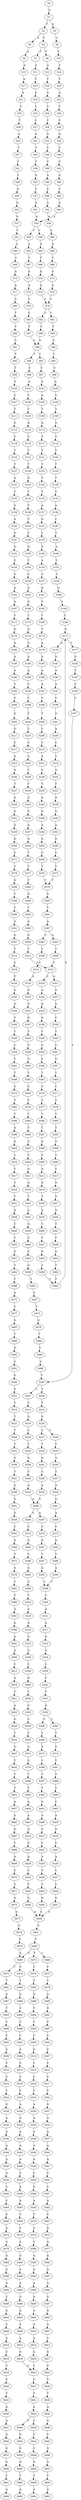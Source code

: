 strict digraph  {
	S0 -> S1 [ label = G ];
	S1 -> S2 [ label = T ];
	S1 -> S3 [ label = A ];
	S2 -> S4 [ label = C ];
	S2 -> S5 [ label = A ];
	S3 -> S6 [ label = C ];
	S4 -> S7 [ label = C ];
	S4 -> S8 [ label = T ];
	S5 -> S9 [ label = A ];
	S6 -> S10 [ label = T ];
	S7 -> S11 [ label = C ];
	S8 -> S12 [ label = A ];
	S9 -> S13 [ label = A ];
	S10 -> S14 [ label = T ];
	S11 -> S15 [ label = T ];
	S12 -> S16 [ label = T ];
	S13 -> S17 [ label = A ];
	S14 -> S18 [ label = T ];
	S15 -> S19 [ label = C ];
	S16 -> S20 [ label = A ];
	S17 -> S21 [ label = A ];
	S18 -> S22 [ label = A ];
	S19 -> S23 [ label = C ];
	S20 -> S24 [ label = C ];
	S21 -> S25 [ label = C ];
	S22 -> S26 [ label = T ];
	S23 -> S27 [ label = C ];
	S24 -> S28 [ label = C ];
	S25 -> S29 [ label = T ];
	S26 -> S30 [ label = C ];
	S27 -> S31 [ label = A ];
	S28 -> S32 [ label = A ];
	S29 -> S33 [ label = A ];
	S30 -> S34 [ label = A ];
	S31 -> S35 [ label = T ];
	S32 -> S36 [ label = C ];
	S33 -> S37 [ label = T ];
	S34 -> S38 [ label = T ];
	S35 -> S39 [ label = T ];
	S36 -> S40 [ label = T ];
	S37 -> S41 [ label = T ];
	S38 -> S42 [ label = T ];
	S39 -> S43 [ label = G ];
	S40 -> S44 [ label = G ];
	S41 -> S45 [ label = T ];
	S42 -> S46 [ label = G ];
	S43 -> S47 [ label = T ];
	S44 -> S48 [ label = C ];
	S45 -> S49 [ label = A ];
	S46 -> S50 [ label = T ];
	S47 -> S51 [ label = A ];
	S48 -> S52 [ label = A ];
	S49 -> S53 [ label = G ];
	S50 -> S54 [ label = A ];
	S51 -> S55 [ label = A ];
	S52 -> S56 [ label = A ];
	S53 -> S57 [ label = G ];
	S54 -> S55 [ label = A ];
	S55 -> S58 [ label = C ];
	S55 -> S59 [ label = T ];
	S56 -> S60 [ label = C ];
	S57 -> S61 [ label = T ];
	S58 -> S62 [ label = A ];
	S59 -> S63 [ label = A ];
	S60 -> S64 [ label = A ];
	S61 -> S65 [ label = A ];
	S62 -> S66 [ label = T ];
	S63 -> S67 [ label = T ];
	S64 -> S68 [ label = T ];
	S65 -> S69 [ label = C ];
	S66 -> S70 [ label = G ];
	S67 -> S71 [ label = G ];
	S68 -> S72 [ label = G ];
	S69 -> S73 [ label = A ];
	S70 -> S74 [ label = A ];
	S71 -> S75 [ label = A ];
	S72 -> S76 [ label = A ];
	S73 -> S77 [ label = A ];
	S74 -> S78 [ label = C ];
	S75 -> S79 [ label = C ];
	S76 -> S78 [ label = C ];
	S77 -> S80 [ label = C ];
	S78 -> S81 [ label = T ];
	S78 -> S82 [ label = C ];
	S79 -> S83 [ label = C ];
	S80 -> S84 [ label = T ];
	S81 -> S85 [ label = T ];
	S82 -> S86 [ label = T ];
	S83 -> S87 [ label = T ];
	S84 -> S88 [ label = T ];
	S85 -> S89 [ label = C ];
	S86 -> S90 [ label = G ];
	S87 -> S90 [ label = G ];
	S88 -> S91 [ label = C ];
	S89 -> S92 [ label = T ];
	S90 -> S93 [ label = T ];
	S90 -> S94 [ label = C ];
	S91 -> S95 [ label = T ];
	S92 -> S96 [ label = C ];
	S93 -> S97 [ label = C ];
	S94 -> S98 [ label = C ];
	S95 -> S99 [ label = T ];
	S96 -> S100 [ label = A ];
	S97 -> S101 [ label = A ];
	S98 -> S102 [ label = A ];
	S99 -> S103 [ label = T ];
	S100 -> S104 [ label = T ];
	S101 -> S105 [ label = A ];
	S102 -> S106 [ label = T ];
	S103 -> S107 [ label = C ];
	S104 -> S108 [ label = T ];
	S105 -> S109 [ label = T ];
	S106 -> S110 [ label = T ];
	S107 -> S111 [ label = T ];
	S108 -> S112 [ label = G ];
	S109 -> S113 [ label = A ];
	S110 -> S114 [ label = A ];
	S111 -> S115 [ label = G ];
	S112 -> S116 [ label = T ];
	S113 -> S117 [ label = T ];
	S114 -> S118 [ label = C ];
	S115 -> S119 [ label = T ];
	S116 -> S120 [ label = T ];
	S117 -> S121 [ label = T ];
	S118 -> S122 [ label = T ];
	S119 -> S123 [ label = T ];
	S120 -> S124 [ label = T ];
	S121 -> S125 [ label = T ];
	S122 -> S126 [ label = T ];
	S123 -> S127 [ label = T ];
	S124 -> S128 [ label = T ];
	S125 -> S129 [ label = C ];
	S126 -> S130 [ label = G ];
	S127 -> S131 [ label = A ];
	S128 -> S132 [ label = T ];
	S129 -> S133 [ label = T ];
	S130 -> S134 [ label = T ];
	S131 -> S135 [ label = T ];
	S132 -> S136 [ label = A ];
	S133 -> S137 [ label = A ];
	S134 -> S138 [ label = T ];
	S135 -> S139 [ label = G ];
	S136 -> S140 [ label = C ];
	S137 -> S141 [ label = G ];
	S138 -> S142 [ label = T ];
	S139 -> S143 [ label = A ];
	S140 -> S144 [ label = T ];
	S141 -> S145 [ label = T ];
	S142 -> S146 [ label = T ];
	S143 -> S147 [ label = G ];
	S144 -> S148 [ label = A ];
	S145 -> S149 [ label = G ];
	S146 -> S150 [ label = G ];
	S147 -> S151 [ label = A ];
	S148 -> S152 [ label = T ];
	S149 -> S153 [ label = A ];
	S150 -> S154 [ label = T ];
	S151 -> S155 [ label = C ];
	S152 -> S156 [ label = C ];
	S153 -> S157 [ label = C ];
	S154 -> S158 [ label = C ];
	S155 -> S159 [ label = G ];
	S156 -> S160 [ label = G ];
	S157 -> S161 [ label = G ];
	S158 -> S162 [ label = G ];
	S159 -> S163 [ label = A ];
	S160 -> S164 [ label = T ];
	S161 -> S165 [ label = T ];
	S162 -> S166 [ label = G ];
	S163 -> S167 [ label = A ];
	S164 -> S168 [ label = T ];
	S165 -> S169 [ label = T ];
	S166 -> S170 [ label = T ];
	S167 -> S171 [ label = T ];
	S168 -> S172 [ label = G ];
	S169 -> S173 [ label = T ];
	S170 -> S174 [ label = G ];
	S171 -> S175 [ label = G ];
	S172 -> S176 [ label = A ];
	S172 -> S177 [ label = T ];
	S173 -> S178 [ label = A ];
	S174 -> S179 [ label = A ];
	S175 -> S180 [ label = A ];
	S176 -> S181 [ label = A ];
	S177 -> S182 [ label = G ];
	S178 -> S183 [ label = A ];
	S179 -> S184 [ label = A ];
	S180 -> S185 [ label = A ];
	S181 -> S186 [ label = A ];
	S182 -> S187 [ label = T ];
	S183 -> S188 [ label = A ];
	S184 -> S189 [ label = A ];
	S185 -> S190 [ label = A ];
	S186 -> S191 [ label = A ];
	S187 -> S192 [ label = C ];
	S188 -> S193 [ label = A ];
	S189 -> S194 [ label = C ];
	S190 -> S195 [ label = T ];
	S191 -> S196 [ label = C ];
	S192 -> S197 [ label = C ];
	S193 -> S198 [ label = C ];
	S194 -> S199 [ label = C ];
	S195 -> S200 [ label = C ];
	S196 -> S201 [ label = G ];
	S197 -> S202 [ label = T ];
	S198 -> S203 [ label = T ];
	S199 -> S204 [ label = T ];
	S200 -> S205 [ label = G ];
	S201 -> S206 [ label = A ];
	S202 -> S207 [ label = C ];
	S202 -> S208 [ label = T ];
	S203 -> S209 [ label = C ];
	S204 -> S210 [ label = T ];
	S205 -> S211 [ label = G ];
	S206 -> S212 [ label = C ];
	S207 -> S213 [ label = T ];
	S208 -> S214 [ label = T ];
	S209 -> S215 [ label = C ];
	S210 -> S216 [ label = C ];
	S211 -> S217 [ label = C ];
	S212 -> S218 [ label = T ];
	S213 -> S219 [ label = G ];
	S214 -> S220 [ label = G ];
	S215 -> S221 [ label = A ];
	S216 -> S222 [ label = A ];
	S217 -> S223 [ label = A ];
	S218 -> S224 [ label = A ];
	S219 -> S225 [ label = C ];
	S220 -> S226 [ label = T ];
	S220 -> S227 [ label = C ];
	S221 -> S228 [ label = C ];
	S222 -> S229 [ label = T ];
	S223 -> S230 [ label = A ];
	S224 -> S231 [ label = T ];
	S225 -> S232 [ label = T ];
	S226 -> S233 [ label = T ];
	S227 -> S234 [ label = T ];
	S228 -> S235 [ label = T ];
	S229 -> S236 [ label = T ];
	S230 -> S237 [ label = T ];
	S231 -> S238 [ label = A ];
	S232 -> S239 [ label = A ];
	S233 -> S240 [ label = A ];
	S234 -> S241 [ label = A ];
	S235 -> S242 [ label = A ];
	S236 -> S243 [ label = G ];
	S237 -> S244 [ label = A ];
	S238 -> S245 [ label = G ];
	S239 -> S246 [ label = C ];
	S240 -> S247 [ label = T ];
	S241 -> S248 [ label = C ];
	S242 -> S249 [ label = G ];
	S243 -> S250 [ label = G ];
	S244 -> S251 [ label = G ];
	S245 -> S252 [ label = A ];
	S246 -> S253 [ label = A ];
	S247 -> S254 [ label = A ];
	S248 -> S255 [ label = A ];
	S249 -> S256 [ label = A ];
	S250 -> S257 [ label = A ];
	S251 -> S258 [ label = A ];
	S252 -> S259 [ label = G ];
	S253 -> S260 [ label = G ];
	S254 -> S261 [ label = G ];
	S255 -> S260 [ label = G ];
	S256 -> S262 [ label = G ];
	S257 -> S263 [ label = G ];
	S258 -> S264 [ label = G ];
	S259 -> S265 [ label = C ];
	S260 -> S266 [ label = G ];
	S260 -> S267 [ label = A ];
	S261 -> S268 [ label = A ];
	S262 -> S269 [ label = C ];
	S263 -> S270 [ label = T ];
	S264 -> S271 [ label = C ];
	S265 -> S272 [ label = T ];
	S266 -> S273 [ label = C ];
	S267 -> S274 [ label = C ];
	S268 -> S275 [ label = C ];
	S269 -> S276 [ label = T ];
	S270 -> S277 [ label = T ];
	S271 -> S278 [ label = C ];
	S272 -> S279 [ label = T ];
	S273 -> S280 [ label = G ];
	S274 -> S281 [ label = G ];
	S275 -> S282 [ label = G ];
	S276 -> S279 [ label = T ];
	S277 -> S283 [ label = T ];
	S278 -> S284 [ label = G ];
	S279 -> S285 [ label = G ];
	S280 -> S286 [ label = C ];
	S281 -> S287 [ label = T ];
	S282 -> S288 [ label = T ];
	S283 -> S289 [ label = G ];
	S284 -> S290 [ label = T ];
	S285 -> S291 [ label = T ];
	S286 -> S292 [ label = A ];
	S287 -> S293 [ label = A ];
	S288 -> S294 [ label = A ];
	S289 -> S295 [ label = T ];
	S290 -> S296 [ label = T ];
	S291 -> S297 [ label = A ];
	S292 -> S298 [ label = C ];
	S293 -> S299 [ label = C ];
	S294 -> S299 [ label = C ];
	S295 -> S300 [ label = A ];
	S296 -> S301 [ label = G ];
	S297 -> S302 [ label = C ];
	S297 -> S303 [ label = G ];
	S298 -> S304 [ label = T ];
	S299 -> S305 [ label = C ];
	S300 -> S306 [ label = G ];
	S301 -> S307 [ label = G ];
	S302 -> S308 [ label = T ];
	S303 -> S309 [ label = T ];
	S304 -> S310 [ label = A ];
	S305 -> S311 [ label = A ];
	S306 -> S312 [ label = T ];
	S307 -> S313 [ label = T ];
	S308 -> S314 [ label = C ];
	S309 -> S315 [ label = T ];
	S310 -> S316 [ label = A ];
	S311 -> S317 [ label = A ];
	S312 -> S315 [ label = T ];
	S313 -> S318 [ label = C ];
	S314 -> S319 [ label = G ];
	S315 -> S320 [ label = C ];
	S315 -> S321 [ label = G ];
	S316 -> S322 [ label = G ];
	S317 -> S323 [ label = G ];
	S318 -> S324 [ label = T ];
	S319 -> S325 [ label = G ];
	S320 -> S326 [ label = G ];
	S321 -> S327 [ label = G ];
	S322 -> S328 [ label = A ];
	S323 -> S329 [ label = A ];
	S324 -> S330 [ label = G ];
	S325 -> S331 [ label = G ];
	S326 -> S332 [ label = G ];
	S327 -> S333 [ label = G ];
	S328 -> S334 [ label = C ];
	S329 -> S335 [ label = C ];
	S330 -> S336 [ label = G ];
	S331 -> S337 [ label = G ];
	S332 -> S338 [ label = G ];
	S333 -> S339 [ label = C ];
	S334 -> S340 [ label = G ];
	S335 -> S341 [ label = C ];
	S336 -> S342 [ label = T ];
	S337 -> S343 [ label = T ];
	S338 -> S344 [ label = T ];
	S339 -> S345 [ label = T ];
	S340 -> S346 [ label = T ];
	S341 -> S347 [ label = T ];
	S342 -> S348 [ label = T ];
	S343 -> S349 [ label = C ];
	S344 -> S350 [ label = C ];
	S345 -> S351 [ label = C ];
	S346 -> S352 [ label = C ];
	S347 -> S353 [ label = A ];
	S348 -> S354 [ label = C ];
	S349 -> S355 [ label = G ];
	S350 -> S356 [ label = C ];
	S351 -> S357 [ label = G ];
	S352 -> S358 [ label = C ];
	S353 -> S359 [ label = C ];
	S353 -> S360 [ label = T ];
	S354 -> S361 [ label = T ];
	S355 -> S362 [ label = T ];
	S356 -> S363 [ label = T ];
	S357 -> S364 [ label = T ];
	S358 -> S365 [ label = T ];
	S359 -> S366 [ label = T ];
	S360 -> S367 [ label = T ];
	S361 -> S368 [ label = T ];
	S362 -> S369 [ label = C ];
	S363 -> S370 [ label = C ];
	S364 -> S371 [ label = C ];
	S365 -> S372 [ label = A ];
	S366 -> S373 [ label = A ];
	S367 -> S374 [ label = G ];
	S368 -> S375 [ label = G ];
	S369 -> S376 [ label = C ];
	S370 -> S377 [ label = C ];
	S371 -> S378 [ label = T ];
	S372 -> S379 [ label = C ];
	S373 -> S380 [ label = C ];
	S374 -> S381 [ label = T ];
	S375 -> S382 [ label = T ];
	S376 -> S383 [ label = T ];
	S377 -> S384 [ label = T ];
	S378 -> S385 [ label = T ];
	S379 -> S386 [ label = T ];
	S380 -> S387 [ label = T ];
	S381 -> S388 [ label = T ];
	S382 -> S389 [ label = T ];
	S383 -> S390 [ label = T ];
	S384 -> S391 [ label = T ];
	S385 -> S392 [ label = T ];
	S386 -> S393 [ label = T ];
	S387 -> S394 [ label = T ];
	S388 -> S395 [ label = T ];
	S389 -> S396 [ label = A ];
	S390 -> S397 [ label = C ];
	S391 -> S398 [ label = G ];
	S392 -> S399 [ label = G ];
	S393 -> S400 [ label = A ];
	S394 -> S401 [ label = G ];
	S395 -> S402 [ label = C ];
	S396 -> S403 [ label = G ];
	S397 -> S404 [ label = T ];
	S398 -> S405 [ label = T ];
	S399 -> S406 [ label = T ];
	S400 -> S407 [ label = A ];
	S401 -> S408 [ label = A ];
	S402 -> S409 [ label = A ];
	S403 -> S410 [ label = T ];
	S404 -> S411 [ label = G ];
	S405 -> S412 [ label = G ];
	S406 -> S413 [ label = T ];
	S407 -> S414 [ label = G ];
	S408 -> S415 [ label = G ];
	S409 -> S416 [ label = G ];
	S410 -> S417 [ label = T ];
	S411 -> S418 [ label = G ];
	S412 -> S419 [ label = G ];
	S413 -> S420 [ label = G ];
	S414 -> S421 [ label = C ];
	S415 -> S422 [ label = C ];
	S416 -> S423 [ label = C ];
	S417 -> S424 [ label = T ];
	S418 -> S425 [ label = T ];
	S419 -> S426 [ label = T ];
	S420 -> S427 [ label = T ];
	S421 -> S428 [ label = A ];
	S422 -> S429 [ label = A ];
	S423 -> S430 [ label = A ];
	S424 -> S431 [ label = T ];
	S425 -> S432 [ label = A ];
	S426 -> S433 [ label = A ];
	S427 -> S434 [ label = A ];
	S428 -> S435 [ label = C ];
	S429 -> S436 [ label = C ];
	S430 -> S437 [ label = C ];
	S431 -> S438 [ label = A ];
	S432 -> S439 [ label = G ];
	S433 -> S440 [ label = T ];
	S434 -> S441 [ label = T ];
	S435 -> S442 [ label = C ];
	S436 -> S443 [ label = C ];
	S437 -> S444 [ label = C ];
	S438 -> S445 [ label = C ];
	S439 -> S446 [ label = C ];
	S440 -> S447 [ label = C ];
	S441 -> S448 [ label = C ];
	S442 -> S449 [ label = G ];
	S443 -> S450 [ label = G ];
	S444 -> S451 [ label = G ];
	S445 -> S452 [ label = C ];
	S446 -> S453 [ label = G ];
	S447 -> S454 [ label = G ];
	S448 -> S455 [ label = G ];
	S449 -> S456 [ label = A ];
	S450 -> S456 [ label = A ];
	S451 -> S456 [ label = A ];
	S452 -> S457 [ label = G ];
	S453 -> S458 [ label = G ];
	S454 -> S459 [ label = T ];
	S455 -> S460 [ label = T ];
	S456 -> S461 [ label = G ];
	S457 -> S462 [ label = T ];
	S458 -> S463 [ label = T ];
	S459 -> S464 [ label = T ];
	S460 -> S464 [ label = T ];
	S461 -> S465 [ label = T ];
	S462 -> S466 [ label = T ];
	S463 -> S467 [ label = G ];
	S464 -> S172 [ label = G ];
	S465 -> S468 [ label = C ];
	S465 -> S469 [ label = A ];
	S465 -> S470 [ label = T ];
	S466 -> S471 [ label = A ];
	S467 -> S472 [ label = T ];
	S468 -> S473 [ label = C ];
	S469 -> S474 [ label = G ];
	S469 -> S475 [ label = C ];
	S470 -> S476 [ label = C ];
	S471 -> S477 [ label = C ];
	S472 -> S478 [ label = G ];
	S473 -> S479 [ label = T ];
	S474 -> S480 [ label = T ];
	S475 -> S481 [ label = T ];
	S476 -> S482 [ label = T ];
	S477 -> S483 [ label = G ];
	S478 -> S484 [ label = T ];
	S479 -> S485 [ label = A ];
	S480 -> S486 [ label = G ];
	S481 -> S487 [ label = A ];
	S482 -> S488 [ label = G ];
	S483 -> S489 [ label = T ];
	S484 -> S490 [ label = C ];
	S485 -> S491 [ label = G ];
	S486 -> S492 [ label = C ];
	S487 -> S493 [ label = T ];
	S488 -> S494 [ label = T ];
	S489 -> S495 [ label = G ];
	S490 -> S496 [ label = C ];
	S491 -> S497 [ label = C ];
	S492 -> S498 [ label = C ];
	S493 -> S499 [ label = C ];
	S494 -> S500 [ label = C ];
	S495 -> S501 [ label = C ];
	S496 -> S202 [ label = T ];
	S497 -> S502 [ label = C ];
	S498 -> S503 [ label = C ];
	S499 -> S504 [ label = C ];
	S500 -> S505 [ label = C ];
	S501 -> S506 [ label = G ];
	S502 -> S507 [ label = C ];
	S503 -> S508 [ label = A ];
	S504 -> S509 [ label = A ];
	S505 -> S510 [ label = G ];
	S506 -> S511 [ label = G ];
	S507 -> S512 [ label = C ];
	S508 -> S513 [ label = C ];
	S509 -> S514 [ label = C ];
	S510 -> S515 [ label = C ];
	S511 -> S516 [ label = T ];
	S512 -> S517 [ label = C ];
	S513 -> S518 [ label = C ];
	S514 -> S519 [ label = C ];
	S515 -> S520 [ label = C ];
	S516 -> S521 [ label = T ];
	S517 -> S522 [ label = C ];
	S518 -> S523 [ label = C ];
	S519 -> S524 [ label = T ];
	S520 -> S525 [ label = C ];
	S521 -> S526 [ label = T ];
	S522 -> S527 [ label = G ];
	S523 -> S528 [ label = A ];
	S524 -> S529 [ label = G ];
	S525 -> S530 [ label = A ];
	S526 -> S531 [ label = T ];
	S527 -> S532 [ label = A ];
	S528 -> S533 [ label = A ];
	S529 -> S534 [ label = A ];
	S530 -> S535 [ label = A ];
	S531 -> S536 [ label = A ];
	S532 -> S537 [ label = G ];
	S533 -> S538 [ label = A ];
	S534 -> S539 [ label = G ];
	S535 -> S540 [ label = G ];
	S536 -> S541 [ label = T ];
	S537 -> S542 [ label = A ];
	S538 -> S543 [ label = A ];
	S539 -> S544 [ label = A ];
	S540 -> S545 [ label = A ];
	S541 -> S546 [ label = A ];
	S542 -> S547 [ label = A ];
	S543 -> S548 [ label = A ];
	S544 -> S549 [ label = A ];
	S545 -> S550 [ label = A ];
	S546 -> S551 [ label = G ];
	S547 -> S552 [ label = C ];
	S548 -> S553 [ label = C ];
	S549 -> S554 [ label = A ];
	S550 -> S555 [ label = C ];
	S551 -> S556 [ label = G ];
	S552 -> S557 [ label = C ];
	S553 -> S558 [ label = A ];
	S554 -> S559 [ label = C ];
	S555 -> S560 [ label = G ];
	S556 -> S561 [ label = C ];
	S557 -> S562 [ label = A ];
	S558 -> S563 [ label = A ];
	S559 -> S564 [ label = C ];
	S560 -> S565 [ label = A ];
	S561 -> S566 [ label = G ];
	S562 -> S567 [ label = C ];
	S563 -> S568 [ label = C ];
	S564 -> S569 [ label = G ];
	S565 -> S570 [ label = T ];
	S566 -> S571 [ label = T ];
	S567 -> S572 [ label = G ];
	S568 -> S573 [ label = C ];
	S569 -> S574 [ label = A ];
	S570 -> S575 [ label = C ];
	S571 -> S576 [ label = A ];
	S572 -> S577 [ label = A ];
	S573 -> S578 [ label = A ];
	S574 -> S579 [ label = A ];
	S575 -> S580 [ label = T ];
	S576 -> S581 [ label = C ];
	S577 -> S582 [ label = G ];
	S578 -> S583 [ label = G ];
	S579 -> S584 [ label = G ];
	S580 -> S585 [ label = A ];
	S581 -> S586 [ label = T ];
	S582 -> S587 [ label = A ];
	S583 -> S588 [ label = A ];
	S584 -> S589 [ label = A ];
	S585 -> S590 [ label = A ];
	S586 -> S591 [ label = A ];
	S587 -> S592 [ label = A ];
	S588 -> S593 [ label = A ];
	S589 -> S594 [ label = A ];
	S590 -> S595 [ label = A ];
	S591 -> S596 [ label = A ];
	S592 -> S597 [ label = G ];
	S593 -> S598 [ label = G ];
	S594 -> S599 [ label = T ];
	S595 -> S600 [ label = G ];
	S596 -> S601 [ label = A ];
	S597 -> S602 [ label = G ];
	S598 -> S603 [ label = A ];
	S599 -> S604 [ label = G ];
	S600 -> S605 [ label = A ];
	S601 -> S606 [ label = A ];
	S602 -> S607 [ label = A ];
	S603 -> S608 [ label = A ];
	S604 -> S609 [ label = C ];
	S605 -> S610 [ label = A ];
	S606 -> S611 [ label = C ];
	S607 -> S612 [ label = C ];
	S608 -> S613 [ label = A ];
	S609 -> S614 [ label = A ];
	S610 -> S615 [ label = A ];
	S611 -> S616 [ label = A ];
	S612 -> S617 [ label = G ];
	S613 -> S618 [ label = G ];
	S614 -> S619 [ label = C ];
	S615 -> S620 [ label = G ];
	S616 -> S621 [ label = T ];
	S617 -> S622 [ label = C ];
	S618 -> S623 [ label = C ];
	S619 -> S624 [ label = C ];
	S620 -> S623 [ label = C ];
	S621 -> S625 [ label = A ];
	S622 -> S626 [ label = T ];
	S623 -> S627 [ label = C ];
	S624 -> S628 [ label = G ];
	S625 -> S629 [ label = G ];
	S626 -> S630 [ label = T ];
	S627 -> S631 [ label = T ];
	S628 -> S632 [ label = T ];
	S629 -> S633 [ label = T ];
	S630 -> S634 [ label = A ];
	S631 -> S635 [ label = A ];
	S632 -> S636 [ label = A ];
	S633 -> S637 [ label = G ];
	S634 -> S638 [ label = G ];
	S635 -> S639 [ label = T ];
	S635 -> S640 [ label = C ];
	S636 -> S641 [ label = A ];
	S637 -> S642 [ label = T ];
	S638 -> S643 [ label = C ];
	S639 -> S644 [ label = C ];
	S640 -> S645 [ label = G ];
	S641 -> S646 [ label = G ];
	S642 -> S647 [ label = T ];
	S643 -> S648 [ label = G ];
	S644 -> S649 [ label = C ];
	S645 -> S650 [ label = G ];
	S646 -> S651 [ label = G ];
	S647 -> S652 [ label = T ];
	S648 -> S653 [ label = G ];
	S649 -> S654 [ label = G ];
	S650 -> S655 [ label = G ];
	S651 -> S656 [ label = G ];
	S652 -> S657 [ label = A ];
	S653 -> S658 [ label = T ];
	S654 -> S659 [ label = T ];
	S655 -> S660 [ label = T ];
	S656 -> S661 [ label = T ];
	S657 -> S662 [ label = A ];
	S658 -> S663 [ label = A ];
	S659 -> S664 [ label = A ];
	S660 -> S665 [ label = A ];
	S661 -> S666 [ label = A ];
	S662 -> S667 [ label = G ];
	S667 -> S668 [ label = T ];
	S668 -> S669 [ label = A ];
	S669 -> S670 [ label = C ];
	S670 -> S671 [ label = C ];
	S671 -> S672 [ label = G ];
	S672 -> S673 [ label = A ];
	S673 -> S674 [ label = G ];
	S674 -> S675 [ label = T ];
	S675 -> S469 [ label = A ];
}
